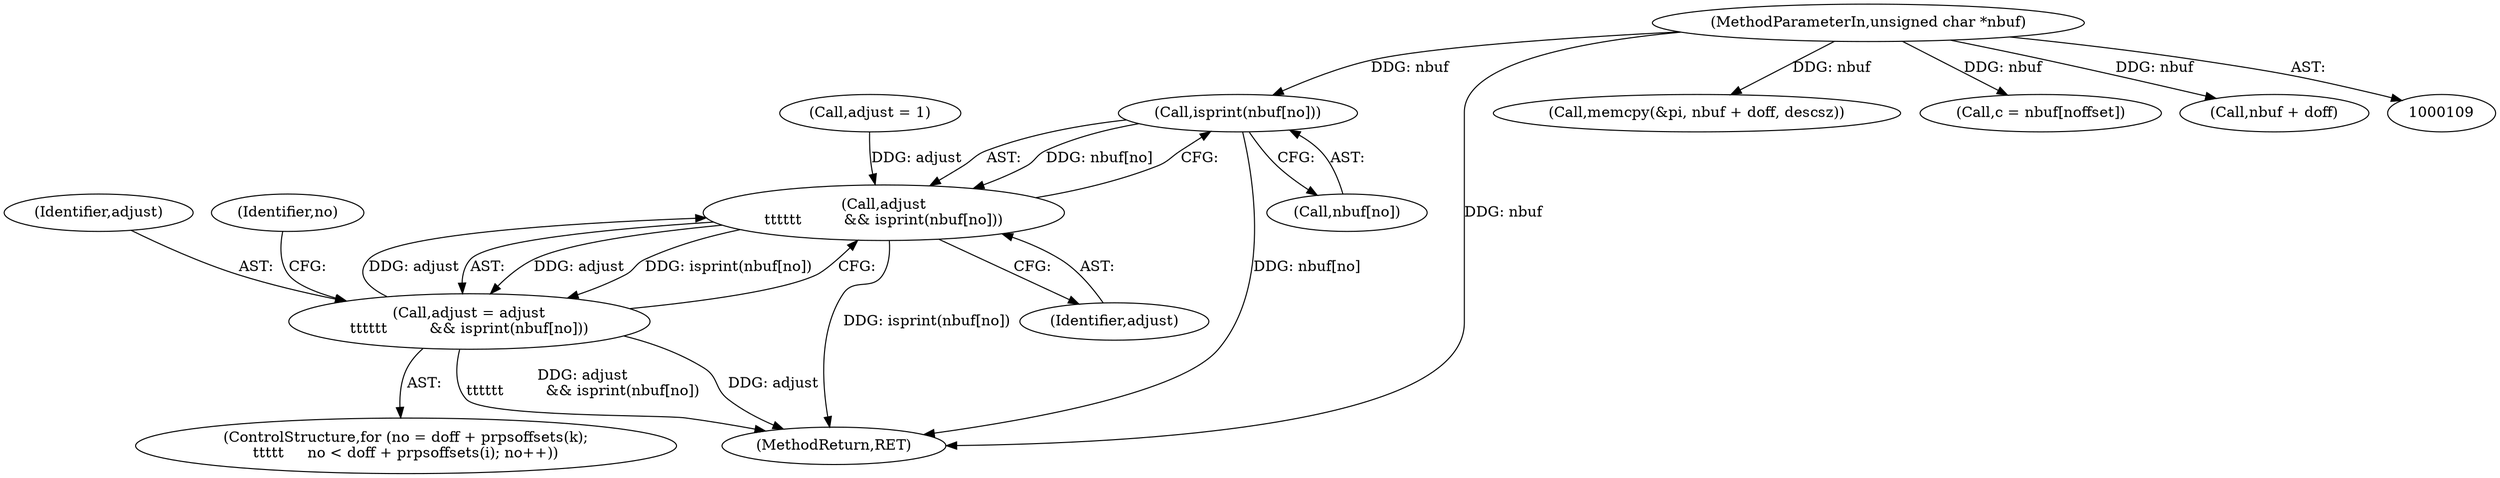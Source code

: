 digraph "0_file_a642587a9c9e2dd7feacdf513c3643ce26ad3c22@array" {
"1000401" [label="(Call,isprint(nbuf[no]))"];
"1000111" [label="(MethodParameterIn,unsigned char *nbuf)"];
"1000399" [label="(Call,adjust\n\t\t\t\t\t\t         && isprint(nbuf[no]))"];
"1000397" [label="(Call,adjust = adjust\n\t\t\t\t\t\t         && isprint(nbuf[no]))"];
"1000251" [label="(Call,memcpy(&pi, nbuf + doff, descsz))"];
"1000400" [label="(Identifier,adjust)"];
"1000382" [label="(ControlStructure,for (no = doff + prpsoffsets(k);\n\t\t\t\t\t     no < doff + prpsoffsets(i); no++))"];
"1000471" [label="(MethodReturn,RET)"];
"1000401" [label="(Call,isprint(nbuf[no]))"];
"1000398" [label="(Identifier,adjust)"];
"1000396" [label="(Identifier,no)"];
"1000397" [label="(Call,adjust = adjust\n\t\t\t\t\t\t         && isprint(nbuf[no]))"];
"1000402" [label="(Call,nbuf[no])"];
"1000372" [label="(Call,adjust = 1)"];
"1000111" [label="(MethodParameterIn,unsigned char *nbuf)"];
"1000331" [label="(Call,c = nbuf[noffset])"];
"1000399" [label="(Call,adjust\n\t\t\t\t\t\t         && isprint(nbuf[no]))"];
"1000254" [label="(Call,nbuf + doff)"];
"1000401" -> "1000399"  [label="AST: "];
"1000401" -> "1000402"  [label="CFG: "];
"1000402" -> "1000401"  [label="AST: "];
"1000399" -> "1000401"  [label="CFG: "];
"1000401" -> "1000471"  [label="DDG: nbuf[no]"];
"1000401" -> "1000399"  [label="DDG: nbuf[no]"];
"1000111" -> "1000401"  [label="DDG: nbuf"];
"1000111" -> "1000109"  [label="AST: "];
"1000111" -> "1000471"  [label="DDG: nbuf"];
"1000111" -> "1000251"  [label="DDG: nbuf"];
"1000111" -> "1000254"  [label="DDG: nbuf"];
"1000111" -> "1000331"  [label="DDG: nbuf"];
"1000399" -> "1000397"  [label="AST: "];
"1000399" -> "1000400"  [label="CFG: "];
"1000400" -> "1000399"  [label="AST: "];
"1000397" -> "1000399"  [label="CFG: "];
"1000399" -> "1000471"  [label="DDG: isprint(nbuf[no])"];
"1000399" -> "1000397"  [label="DDG: adjust"];
"1000399" -> "1000397"  [label="DDG: isprint(nbuf[no])"];
"1000397" -> "1000399"  [label="DDG: adjust"];
"1000372" -> "1000399"  [label="DDG: adjust"];
"1000397" -> "1000382"  [label="AST: "];
"1000398" -> "1000397"  [label="AST: "];
"1000396" -> "1000397"  [label="CFG: "];
"1000397" -> "1000471"  [label="DDG: adjust"];
"1000397" -> "1000471"  [label="DDG: adjust\n\t\t\t\t\t\t         && isprint(nbuf[no])"];
}
